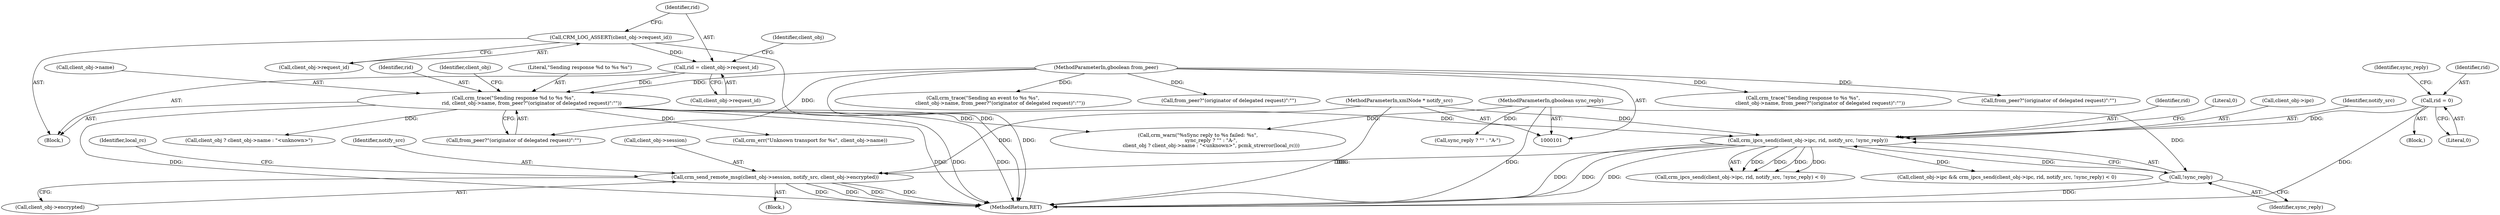 digraph "0_pacemaker_564f7cc2a51dcd2f28ab12a13394f31be5aa3c93@API" {
"1000224" [label="(Call,crm_send_remote_msg(client_obj->session, notify_src, client_obj->encrypted))"];
"1000204" [label="(Call,crm_ipcs_send(client_obj->ipc, rid, notify_src, !sync_reply))"];
"1000166" [label="(Call,crm_trace(\"Sending response %d to %s %s\",\n                       rid, client_obj->name, from_peer?\"(originator of delegated request)\":\"\"))"];
"1000156" [label="(Call,rid = client_obj->request_id)"];
"1000152" [label="(Call,CRM_LOG_ASSERT(client_obj->request_id))"];
"1000105" [label="(MethodParameterIn,gboolean from_peer)"];
"1000141" [label="(Call,rid = 0)"];
"1000102" [label="(MethodParameterIn,xmlNode * notify_src)"];
"1000210" [label="(Call,!sync_reply)"];
"1000104" [label="(MethodParameterIn,gboolean sync_reply)"];
"1000139" [label="(Block,)"];
"1000166" [label="(Call,crm_trace(\"Sending response %d to %s %s\",\n                       rid, client_obj->name, from_peer?\"(originator of delegated request)\":\"\"))"];
"1000224" [label="(Call,crm_send_remote_msg(client_obj->session, notify_src, client_obj->encrypted))"];
"1000151" [label="(Block,)"];
"1000212" [label="(Literal,0)"];
"1000223" [label="(Block,)"];
"1000167" [label="(Literal,\"Sending response %d to %s %s\")"];
"1000194" [label="(Call,from_peer?\"(originator of delegated request)\":\"\")"];
"1000143" [label="(Literal,0)"];
"1000256" [label="(Call,sync_reply ? \"\" : \"A-\")"];
"1000205" [label="(Call,client_obj->ipc)"];
"1000225" [label="(Call,client_obj->session)"];
"1000157" [label="(Identifier,rid)"];
"1000248" [label="(Identifier,local_rc)"];
"1000204" [label="(Call,crm_ipcs_send(client_obj->ipc, rid, notify_src, !sync_reply))"];
"1000141" [label="(Call,rid = 0)"];
"1000104" [label="(MethodParameterIn,gboolean sync_reply)"];
"1000210" [label="(Call,!sync_reply)"];
"1000189" [label="(Call,crm_trace(\"Sending an event to %s %s\",\n                      client_obj->name, from_peer?\"(originator of delegated request)\":\"\"))"];
"1000156" [label="(Call,rid = client_obj->request_id)"];
"1000142" [label="(Identifier,rid)"];
"1000169" [label="(Call,client_obj->name)"];
"1000203" [label="(Call,crm_ipcs_send(client_obj->ipc, rid, notify_src, !sync_reply) < 0)"];
"1000211" [label="(Identifier,sync_reply)"];
"1000183" [label="(Call,from_peer?\"(originator of delegated request)\":\"\")"];
"1000153" [label="(Call,client_obj->request_id)"];
"1000229" [label="(Call,client_obj->encrypted)"];
"1000240" [label="(Call,crm_err(\"Unknown transport for %s\", client_obj->name))"];
"1000178" [label="(Call,crm_trace(\"Sending response to %s %s\",\n                      client_obj->name, from_peer?\"(originator of delegated request)\":\"\"))"];
"1000168" [label="(Identifier,rid)"];
"1000163" [label="(Identifier,client_obj)"];
"1000102" [label="(MethodParameterIn,xmlNode * notify_src)"];
"1000228" [label="(Identifier,notify_src)"];
"1000201" [label="(Identifier,client_obj)"];
"1000268" [label="(MethodReturn,RET)"];
"1000152" [label="(Call,CRM_LOG_ASSERT(client_obj->request_id))"];
"1000260" [label="(Call,client_obj ? client_obj->name : \"<unknown>\")"];
"1000145" [label="(Identifier,sync_reply)"];
"1000209" [label="(Identifier,notify_src)"];
"1000105" [label="(MethodParameterIn,gboolean from_peer)"];
"1000172" [label="(Call,from_peer?\"(originator of delegated request)\":\"\")"];
"1000208" [label="(Identifier,rid)"];
"1000199" [label="(Call,client_obj->ipc && crm_ipcs_send(client_obj->ipc, rid, notify_src, !sync_reply) < 0)"];
"1000158" [label="(Call,client_obj->request_id)"];
"1000254" [label="(Call,crm_warn(\"%sSync reply to %s failed: %s\",\n                 sync_reply ? \"\" : \"A-\",\n                 client_obj ? client_obj->name : \"<unknown>\", pcmk_strerror(local_rc)))"];
"1000224" -> "1000223"  [label="AST: "];
"1000224" -> "1000229"  [label="CFG: "];
"1000225" -> "1000224"  [label="AST: "];
"1000228" -> "1000224"  [label="AST: "];
"1000229" -> "1000224"  [label="AST: "];
"1000248" -> "1000224"  [label="CFG: "];
"1000224" -> "1000268"  [label="DDG: "];
"1000224" -> "1000268"  [label="DDG: "];
"1000224" -> "1000268"  [label="DDG: "];
"1000224" -> "1000268"  [label="DDG: "];
"1000204" -> "1000224"  [label="DDG: "];
"1000102" -> "1000224"  [label="DDG: "];
"1000204" -> "1000203"  [label="AST: "];
"1000204" -> "1000210"  [label="CFG: "];
"1000205" -> "1000204"  [label="AST: "];
"1000208" -> "1000204"  [label="AST: "];
"1000209" -> "1000204"  [label="AST: "];
"1000210" -> "1000204"  [label="AST: "];
"1000212" -> "1000204"  [label="CFG: "];
"1000204" -> "1000268"  [label="DDG: "];
"1000204" -> "1000268"  [label="DDG: "];
"1000204" -> "1000268"  [label="DDG: "];
"1000204" -> "1000199"  [label="DDG: "];
"1000204" -> "1000203"  [label="DDG: "];
"1000204" -> "1000203"  [label="DDG: "];
"1000204" -> "1000203"  [label="DDG: "];
"1000204" -> "1000203"  [label="DDG: "];
"1000166" -> "1000204"  [label="DDG: "];
"1000141" -> "1000204"  [label="DDG: "];
"1000102" -> "1000204"  [label="DDG: "];
"1000210" -> "1000204"  [label="DDG: "];
"1000166" -> "1000151"  [label="AST: "];
"1000166" -> "1000172"  [label="CFG: "];
"1000167" -> "1000166"  [label="AST: "];
"1000168" -> "1000166"  [label="AST: "];
"1000169" -> "1000166"  [label="AST: "];
"1000172" -> "1000166"  [label="AST: "];
"1000201" -> "1000166"  [label="CFG: "];
"1000166" -> "1000268"  [label="DDG: "];
"1000166" -> "1000268"  [label="DDG: "];
"1000166" -> "1000268"  [label="DDG: "];
"1000166" -> "1000268"  [label="DDG: "];
"1000156" -> "1000166"  [label="DDG: "];
"1000105" -> "1000166"  [label="DDG: "];
"1000166" -> "1000240"  [label="DDG: "];
"1000166" -> "1000254"  [label="DDG: "];
"1000166" -> "1000260"  [label="DDG: "];
"1000156" -> "1000151"  [label="AST: "];
"1000156" -> "1000158"  [label="CFG: "];
"1000157" -> "1000156"  [label="AST: "];
"1000158" -> "1000156"  [label="AST: "];
"1000163" -> "1000156"  [label="CFG: "];
"1000152" -> "1000156"  [label="DDG: "];
"1000152" -> "1000151"  [label="AST: "];
"1000152" -> "1000153"  [label="CFG: "];
"1000153" -> "1000152"  [label="AST: "];
"1000157" -> "1000152"  [label="CFG: "];
"1000152" -> "1000268"  [label="DDG: "];
"1000105" -> "1000101"  [label="AST: "];
"1000105" -> "1000268"  [label="DDG: "];
"1000105" -> "1000172"  [label="DDG: "];
"1000105" -> "1000178"  [label="DDG: "];
"1000105" -> "1000183"  [label="DDG: "];
"1000105" -> "1000189"  [label="DDG: "];
"1000105" -> "1000194"  [label="DDG: "];
"1000141" -> "1000139"  [label="AST: "];
"1000141" -> "1000143"  [label="CFG: "];
"1000142" -> "1000141"  [label="AST: "];
"1000143" -> "1000141"  [label="AST: "];
"1000145" -> "1000141"  [label="CFG: "];
"1000141" -> "1000268"  [label="DDG: "];
"1000102" -> "1000101"  [label="AST: "];
"1000102" -> "1000268"  [label="DDG: "];
"1000210" -> "1000211"  [label="CFG: "];
"1000211" -> "1000210"  [label="AST: "];
"1000210" -> "1000268"  [label="DDG: "];
"1000104" -> "1000210"  [label="DDG: "];
"1000104" -> "1000101"  [label="AST: "];
"1000104" -> "1000268"  [label="DDG: "];
"1000104" -> "1000254"  [label="DDG: "];
"1000104" -> "1000256"  [label="DDG: "];
}
